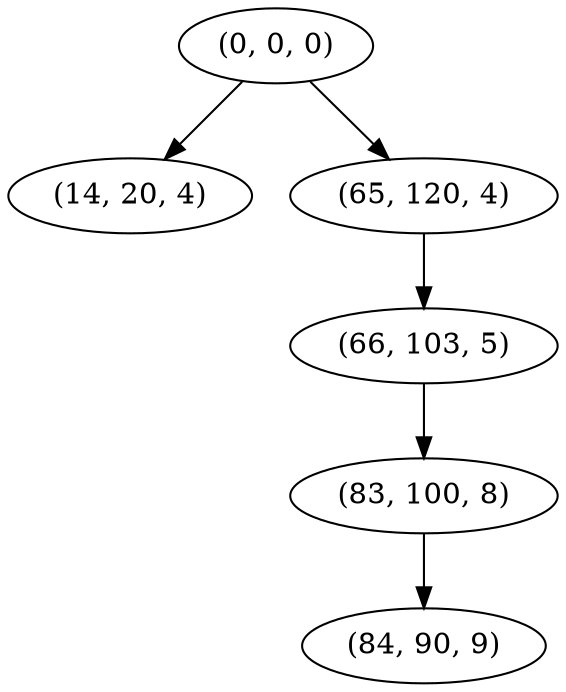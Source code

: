 digraph tree {
    "(0, 0, 0)";
    "(14, 20, 4)";
    "(65, 120, 4)";
    "(66, 103, 5)";
    "(83, 100, 8)";
    "(84, 90, 9)";
    "(0, 0, 0)" -> "(14, 20, 4)";
    "(0, 0, 0)" -> "(65, 120, 4)";
    "(65, 120, 4)" -> "(66, 103, 5)";
    "(66, 103, 5)" -> "(83, 100, 8)";
    "(83, 100, 8)" -> "(84, 90, 9)";
}
